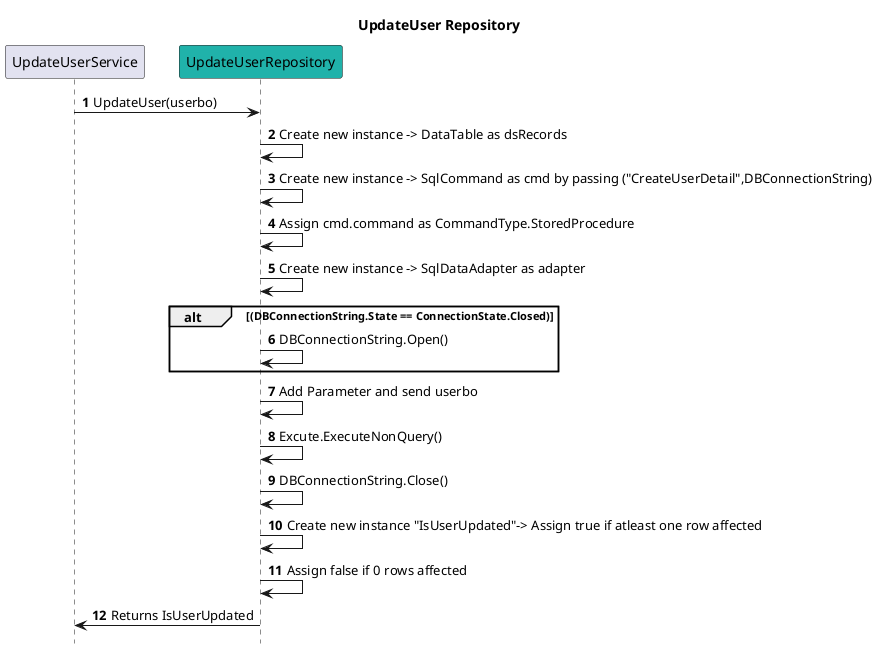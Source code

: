 @startuml

title UpdateUser Repository
autonumber
hide footbox

participant UpdateUserService
participant  UpdateUserRepository #LightSeaGreen


  UpdateUserService->  UpdateUserRepository : UpdateUser(userbo)

     UpdateUserRepository ->  UpdateUserRepository : Create new instance -> DataTable as dsRecords

    UpdateUserRepository ->  UpdateUserRepository : Create new instance -> SqlCommand as cmd by passing ("CreateUserDetail",DBConnectionString)

    UpdateUserRepository ->  UpdateUserRepository : Assign cmd.command as CommandType.StoredProcedure

  UpdateUserRepository ->  UpdateUserRepository : Create new instance -> SqlDataAdapter as adapter
    
    alt (DBConnectionString.State == ConnectionState.Closed)
        UpdateUserRepository ->  UpdateUserRepository : DBConnectionString.Open()
    end

     UpdateUserRepository -> UpdateUserRepository : Add Parameter and send userbo
UpdateUserRepository -> UpdateUserRepository : Excute.ExecuteNonQuery()


    UpdateUserRepository -> UpdateUserRepository: DBConnectionString.Close()

 UpdateUserRepository-> UpdateUserRepository: Create new instance "IsUserUpdated"-> Assign true if atleast one row affected
    
UpdateUserRepository -> UpdateUserRepository: Assign false if 0 rows affected

   UpdateUserRepository -> UpdateUserService: Returns IsUserUpdated



@enduml